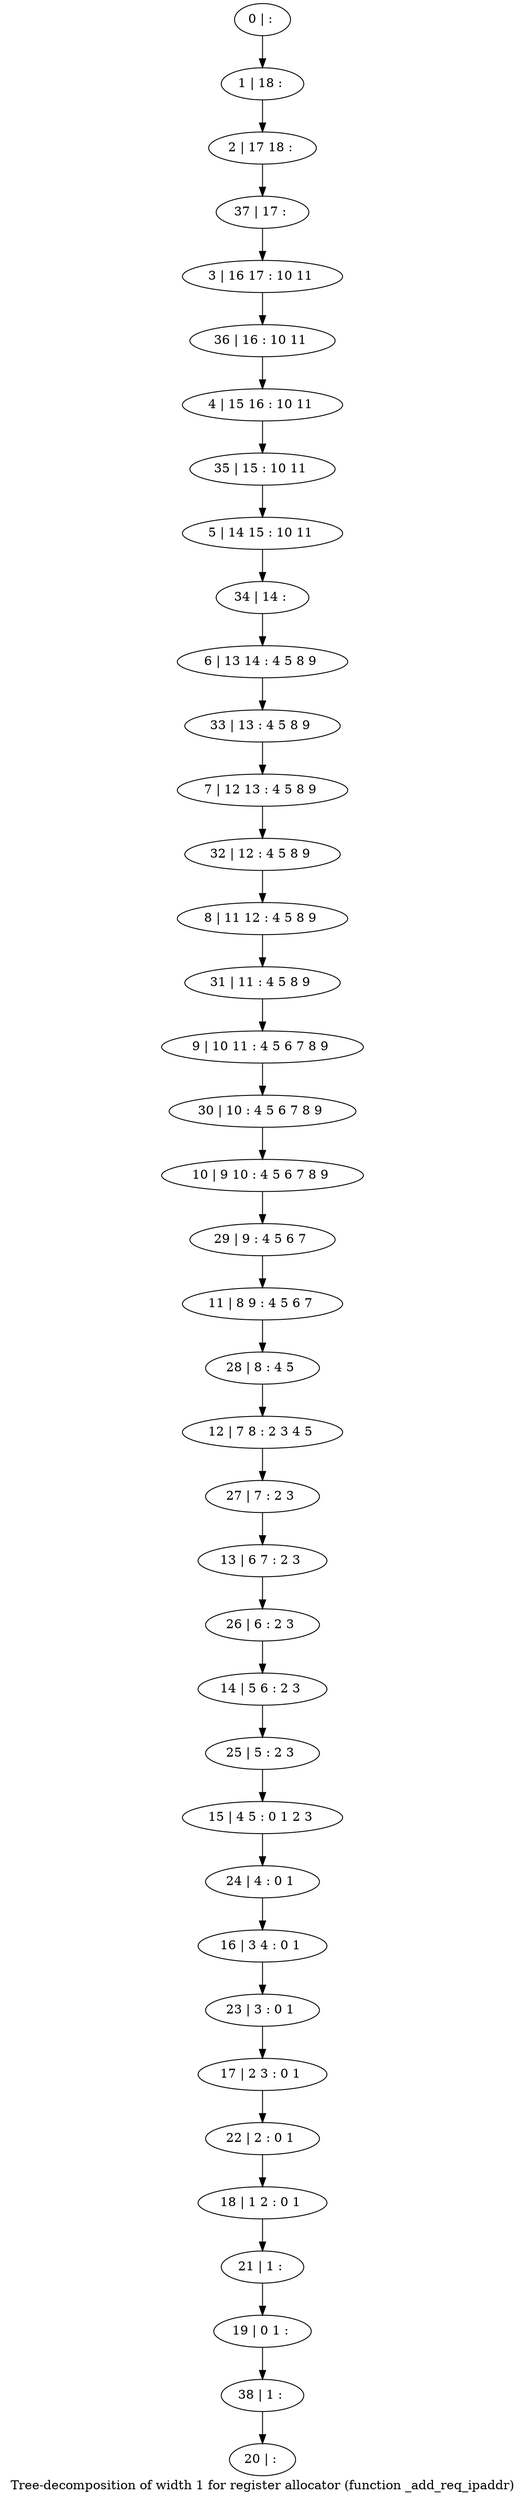 digraph G {
graph [label="Tree-decomposition of width 1 for register allocator (function _add_req_ipaddr)"]
0[label="0 | : "];
1[label="1 | 18 : "];
2[label="2 | 17 18 : "];
3[label="3 | 16 17 : 10 11 "];
4[label="4 | 15 16 : 10 11 "];
5[label="5 | 14 15 : 10 11 "];
6[label="6 | 13 14 : 4 5 8 9 "];
7[label="7 | 12 13 : 4 5 8 9 "];
8[label="8 | 11 12 : 4 5 8 9 "];
9[label="9 | 10 11 : 4 5 6 7 8 9 "];
10[label="10 | 9 10 : 4 5 6 7 8 9 "];
11[label="11 | 8 9 : 4 5 6 7 "];
12[label="12 | 7 8 : 2 3 4 5 "];
13[label="13 | 6 7 : 2 3 "];
14[label="14 | 5 6 : 2 3 "];
15[label="15 | 4 5 : 0 1 2 3 "];
16[label="16 | 3 4 : 0 1 "];
17[label="17 | 2 3 : 0 1 "];
18[label="18 | 1 2 : 0 1 "];
19[label="19 | 0 1 : "];
20[label="20 | : "];
21[label="21 | 1 : "];
22[label="22 | 2 : 0 1 "];
23[label="23 | 3 : 0 1 "];
24[label="24 | 4 : 0 1 "];
25[label="25 | 5 : 2 3 "];
26[label="26 | 6 : 2 3 "];
27[label="27 | 7 : 2 3 "];
28[label="28 | 8 : 4 5 "];
29[label="29 | 9 : 4 5 6 7 "];
30[label="30 | 10 : 4 5 6 7 8 9 "];
31[label="31 | 11 : 4 5 8 9 "];
32[label="32 | 12 : 4 5 8 9 "];
33[label="33 | 13 : 4 5 8 9 "];
34[label="34 | 14 : "];
35[label="35 | 15 : 10 11 "];
36[label="36 | 16 : 10 11 "];
37[label="37 | 17 : "];
38[label="38 | 1 : "];
0->1 ;
1->2 ;
21->19 ;
18->21 ;
22->18 ;
17->22 ;
23->17 ;
16->23 ;
24->16 ;
15->24 ;
25->15 ;
14->25 ;
26->14 ;
13->26 ;
27->13 ;
12->27 ;
28->12 ;
11->28 ;
29->11 ;
10->29 ;
30->10 ;
9->30 ;
31->9 ;
8->31 ;
32->8 ;
7->32 ;
33->7 ;
6->33 ;
34->6 ;
5->34 ;
35->5 ;
4->35 ;
36->4 ;
3->36 ;
37->3 ;
2->37 ;
38->20 ;
19->38 ;
}
